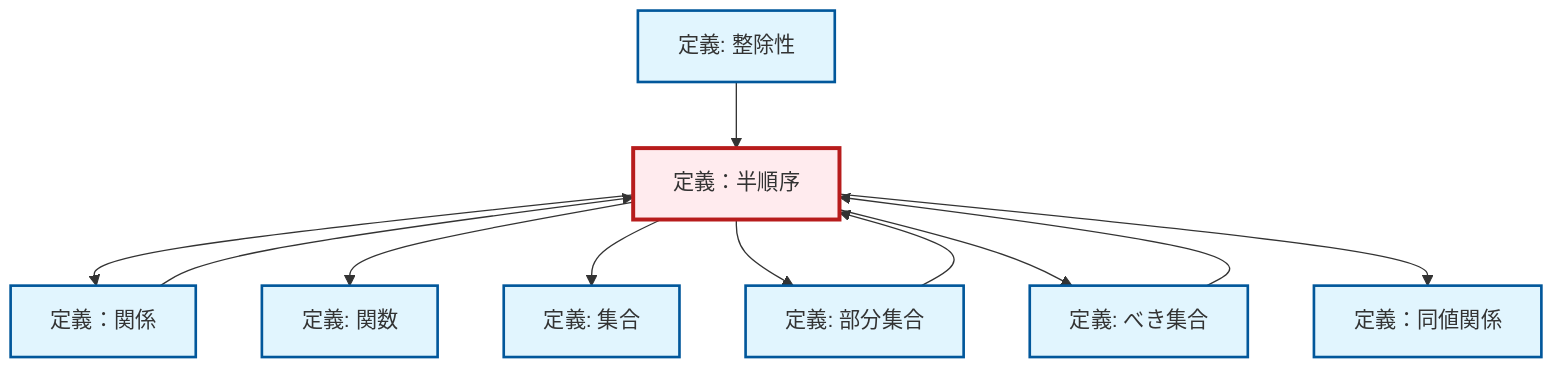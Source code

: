 graph TD
    classDef definition fill:#e1f5fe,stroke:#01579b,stroke-width:2px
    classDef theorem fill:#f3e5f5,stroke:#4a148c,stroke-width:2px
    classDef axiom fill:#fff3e0,stroke:#e65100,stroke-width:2px
    classDef example fill:#e8f5e9,stroke:#1b5e20,stroke-width:2px
    classDef current fill:#ffebee,stroke:#b71c1c,stroke-width:3px
    def-divisibility["定義: 整除性"]:::definition
    def-subset["定義: 部分集合"]:::definition
    def-relation["定義：関係"]:::definition
    def-function["定義: 関数"]:::definition
    def-equivalence-relation["定義：同値関係"]:::definition
    def-set["定義: 集合"]:::definition
    def-partial-order["定義：半順序"]:::definition
    def-power-set["定義: べき集合"]:::definition
    def-power-set --> def-partial-order
    def-partial-order --> def-relation
    def-partial-order --> def-function
    def-partial-order --> def-set
    def-relation --> def-partial-order
    def-subset --> def-partial-order
    def-partial-order --> def-subset
    def-divisibility --> def-partial-order
    def-partial-order --> def-power-set
    def-partial-order --> def-equivalence-relation
    class def-partial-order current
